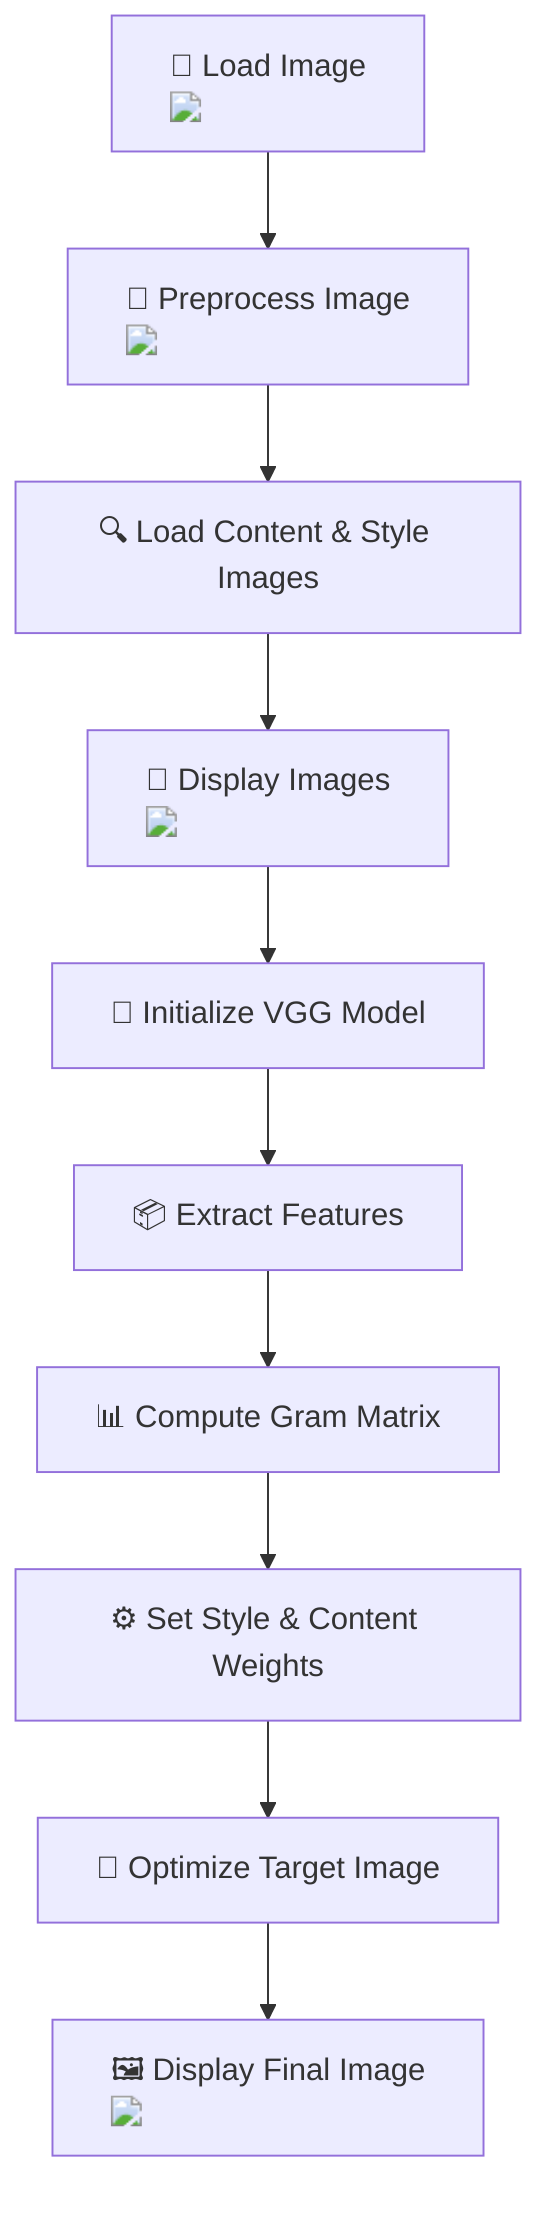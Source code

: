 flowchart TD
    A["💾 Load Image <img src='file.svg'/>"] --> B["🔄 Preprocess Image <img src='barplot_template.svg'/>"]
    B --> C["🔍 Load Content & Style Images"]
    C --> D["👀 Display Images <img src='scatter_plot_template.svg'/>"]
    D --> E["🧠 Initialize VGG Model"]
    E --> F["📦 Extract Features"]
    F --> G["📊 Compute Gram Matrix"]
    G --> H["⚙️ Set Style & Content Weights"]
    H --> I["🔄 Optimize Target Image"]
    I --> J["🖼️ Display Final Image <img src='lineplot_template.svg'/>"]